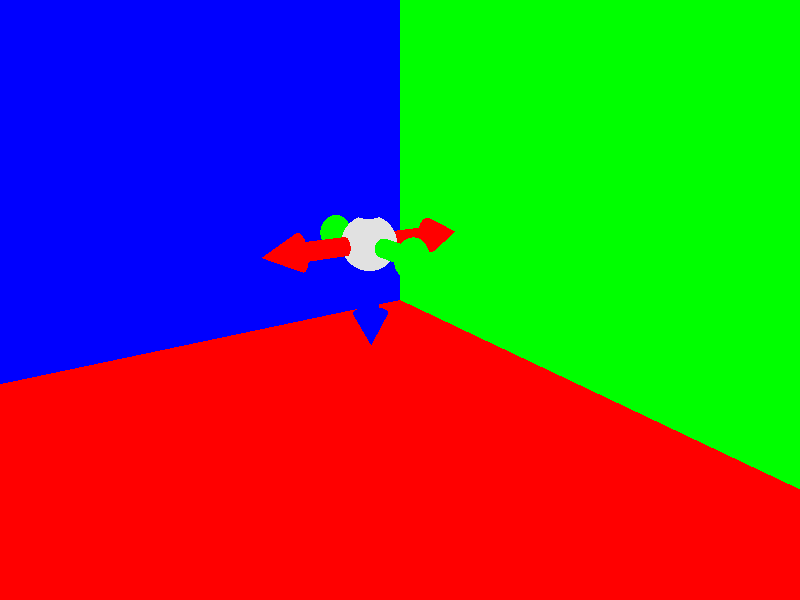 #version 3.7;
global_settings{ assumed_gamma 1.0 }
#default{ finish{ ambient 0.1 diffuse 0.9 }} 


#include "colors.inc"
#include "textures.inc"
#include "glass.inc"
#include "metals.inc"
#include "golds.inc"
#include "stones.inc"
#include "woods.inc"
#include "shapes.inc"
#include "shapes2.inc"
#include "functions.inc"
#include "math.inc"
#include "transforms.inc"

light_source {
  <50, 5, 10> // position of the light source
  color rgb 1.0 // color of the light
}


camera {
    perspective angle 75               // front view
    location  <10.0 , 6.0, 15.0>
    right     x*image_width/image_height
    look_at   <0.0 , 0 , 0.0>
}


plane { 
    <0,1,0>, 0  hollow // normal vector, distance to zero ----

    texture{ 
        pigment{ color rgb<1,0, 0.00> }
        finish { phong 1 }
    }

    rotate< 0,0,0>

}



plane { 
    <0,1,0>, 0  hollow // normal vector, distance to zero ----

    texture{ 
        pigment{ color rgb<0,1, 0.00> }
        finish { phong 1 }
    }

    rotate< 0,0,90>

}


plane { 
    <0,1,0>, 0  hollow // normal vector, distance to zero ----

    texture{ 
        pigment{ color rgb<0,0, 1.00> }
        finish { phong 1 }
    }

    rotate< 90,0,0>

}

#declare compass = object {
    union {
        // y arrows
        cone { 
            <3, 5,3>,0.5,<3, 6, 3>,0 
        
            pigment{ color Blue }
        }        
        cone {// cylinder...               
            <3,5,3>, 0.25, <3,1,3>, 0.25
            pigment { color Blue }
        
        }                
        cone { 
            <3, 1, 3>,0.5,<3, 0, 3>,0 
        
            pigment{ color Blue }
        }                 
               
               
        // x arrows       
        cone { 
            <5, 3, 3>,0.5,<6, 3, 3>,0 
        
            pigment{ color Red }
        }        
        cone {// cylinder...               
            <5,3,3>, 0.25, <1,3, 3>, 0.25
            pigment { color Red }
        
        }                
        cone { 
            <1, 3, 3>,0.5,<0, 3, 3>,0 
        
            pigment{ color Red }
        }          
        
        // z arrows       
        cone { 
            <3, 3, 5>,0.5,<3, 3, 6>,0 
        
            pigment{ color Green }
        }        
        cone {// cylinder...               
            <3,3,1>, 0.25, <3,3, 5>, 0.25
            pigment { color Green }
        
        }                
        cone { 
            <3, 3, 1>,0.5,<3, 3, 0>,0 
        
            pigment{ color Green }
        }     
                       
        sphere {
            <3,3,3>, 0.75
            
            material {
                texture { 
                    pigment{ color rgb< 1, 1, 1>*0.75 }
                    finish { 
                        diffuse 0.1 
                        reflection 0.2  
                        specular 0.8 
                        roughness 0.0003 
                        phong 1 
                        phong_size 400
                    }
                }
                interior{ I_Glass }
            }
        
        }                                 
    }
}

object { compass
    //translate <-3,-3,-3>
    //rotate<90,0,0>
    //translate <3,3,3>
    
}
    
